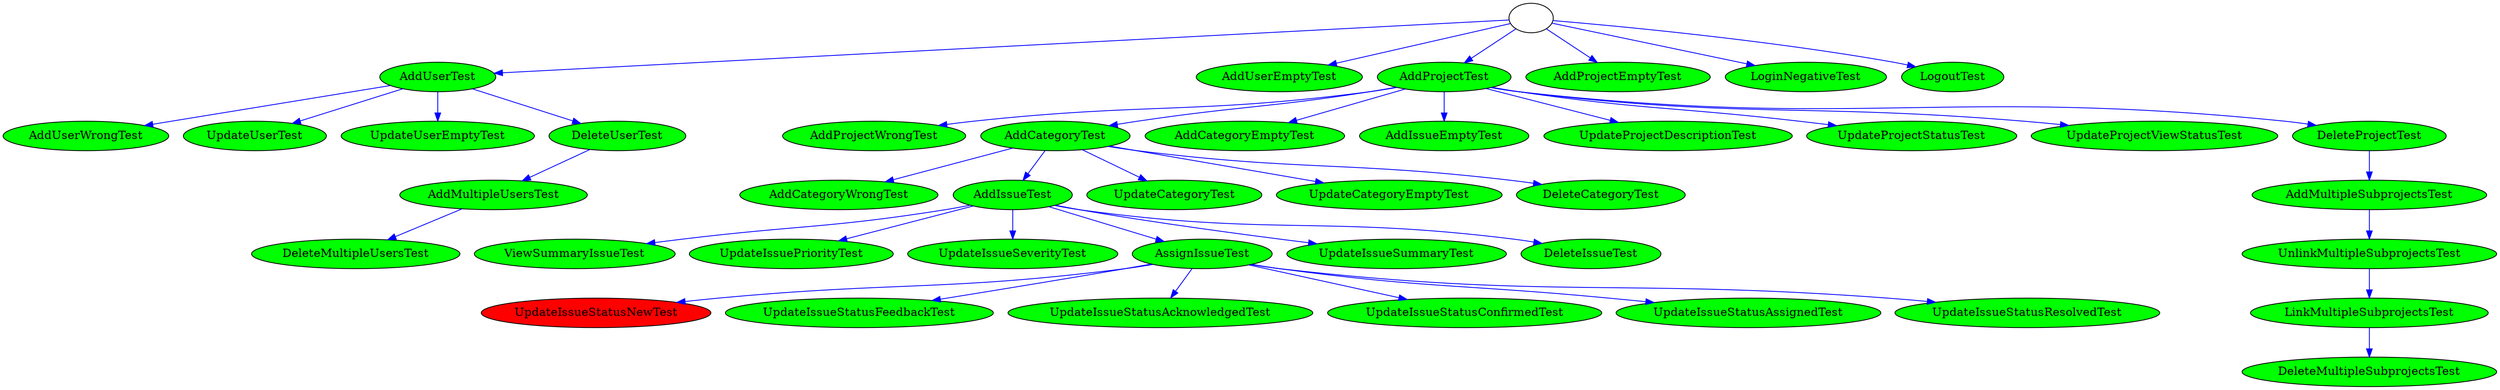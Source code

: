 strict digraph G {
root_925284253 [ label="" color = "black" ];
AddUserTest_1500687265 [ label="AddUserTest"fillcolor="green" style="filled" fontcolor="black" ];
AddUserEmptyTest_816631564 [ label="AddUserEmptyTest"fillcolor="green" style="filled" fontcolor="black" ];
AddProjectTest_1197388394 [ label="AddProjectTest"fillcolor="green" style="filled" fontcolor="black" ];
AddProjectEmptyTest_1438232987 [ label="AddProjectEmptyTest"fillcolor="green" style="filled" fontcolor="black" ];
LoginNegativeTest_308330286 [ label="LoginNegativeTest"fillcolor="green" style="filled" fontcolor="black" ];
LogoutTest_995209981 [ label="LogoutTest"fillcolor="green" style="filled" fontcolor="black" ];
AddUserWrongTest_508251021 [ label="AddUserWrongTest"fillcolor="green" style="filled" fontcolor="black" ];
UpdateUserTest_981193868 [ label="UpdateUserTest"fillcolor="green" style="filled" fontcolor="black" ];
UpdateUserEmptyTest_1166141968 [ label="UpdateUserEmptyTest"fillcolor="green" style="filled" fontcolor="black" ];
DeleteUserTest_744025993 [ label="DeleteUserTest"fillcolor="green" style="filled" fontcolor="black" ];
AddProjectWrongTest_1433151315 [ label="AddProjectWrongTest"fillcolor="green" style="filled" fontcolor="black" ];
AddCategoryTest_470310101 [ label="AddCategoryTest"fillcolor="green" style="filled" fontcolor="black" ];
AddCategoryEmptyTest_1262576930 [ label="AddCategoryEmptyTest"fillcolor="green" style="filled" fontcolor="black" ];
AddIssueEmptyTest_1483970681 [ label="AddIssueEmptyTest"fillcolor="green" style="filled" fontcolor="black" ];
UpdateProjectDescriptionTest_781508690 [ label="UpdateProjectDescriptionTest"fillcolor="green" style="filled" fontcolor="black" ];
UpdateProjectStatusTest_231020039 [ label="UpdateProjectStatusTest"fillcolor="green" style="filled" fontcolor="black" ];
UpdateProjectViewStatusTest_348409195 [ label="UpdateProjectViewStatusTest"fillcolor="green" style="filled" fontcolor="black" ];
DeleteProjectTest_880121547 [ label="DeleteProjectTest"fillcolor="green" style="filled" fontcolor="black" ];
AddMultipleUsersTest_1192431023 [ label="AddMultipleUsersTest"fillcolor="green" style="filled" fontcolor="black" ];
AddCategoryWrongTest_1582092338 [ label="AddCategoryWrongTest"fillcolor="green" style="filled" fontcolor="black" ];
AddIssueTest_1555695894 [ label="AddIssueTest"fillcolor="green" style="filled" fontcolor="black" ];
UpdateCategoryTest_623532021 [ label="UpdateCategoryTest"fillcolor="green" style="filled" fontcolor="black" ];
UpdateCategoryEmptyTest_1041529773 [ label="UpdateCategoryEmptyTest"fillcolor="green" style="filled" fontcolor="black" ];
DeleteCategoryTest_1414492627 [ label="DeleteCategoryTest"fillcolor="green" style="filled" fontcolor="black" ];
AddMultipleSubprojectsTest_1152141601 [ label="AddMultipleSubprojectsTest"fillcolor="green" style="filled" fontcolor="black" ];
DeleteMultipleUsersTest_735374742 [ label="DeleteMultipleUsersTest"fillcolor="green" style="filled" fontcolor="black" ];
ViewSummaryIssueTest_988890860 [ label="ViewSummaryIssueTest"fillcolor="green" style="filled" fontcolor="black" ];
UpdateIssuePriorityTest_196758319 [ label="UpdateIssuePriorityTest"fillcolor="green" style="filled" fontcolor="black" ];
UpdateIssueSeverityTest_667074023 [ label="UpdateIssueSeverityTest"fillcolor="green" style="filled" fontcolor="black" ];
AssignIssueTest_767919175 [ label="AssignIssueTest"fillcolor="green" style="filled" fontcolor="black" ];
UpdateIssueSummaryTest_27528311 [ label="UpdateIssueSummaryTest"fillcolor="green" style="filled" fontcolor="black" ];
DeleteIssueTest_1531284392 [ label="DeleteIssueTest"fillcolor="green" style="filled" fontcolor="black" ];
UnlinkMultipleSubprojectsTest_388451804 [ label="UnlinkMultipleSubprojectsTest"fillcolor="green" style="filled" fontcolor="black" ];
UpdateIssueStatusNewTest_703418536 [ label="UpdateIssueStatusNewTest"fillcolor="red" style="filled" fontcolor="black" ];
UpdateIssueStatusFeedbackTest_1793659792 [ label="UpdateIssueStatusFeedbackTest"fillcolor="green" style="filled" fontcolor="black" ];
UpdateIssueStatusAcknowledgedTest_1592724718 [ label="UpdateIssueStatusAcknowledgedTest"fillcolor="green" style="filled" fontcolor="black" ];
UpdateIssueStatusConfirmedTest_1093865212 [ label="UpdateIssueStatusConfirmedTest"fillcolor="green" style="filled" fontcolor="black" ];
UpdateIssueStatusAssignedTest_897217622 [ label="UpdateIssueStatusAssignedTest"fillcolor="green" style="filled" fontcolor="black" ];
UpdateIssueStatusResolvedTest_251222815 [ label="UpdateIssueStatusResolvedTest"fillcolor="green" style="filled" fontcolor="black" ];
LinkMultipleSubprojectsTest_663506751 [ label="LinkMultipleSubprojectsTest"fillcolor="green" style="filled" fontcolor="black" ];
DeleteMultipleSubprojectsTest_340019224 [ label="DeleteMultipleSubprojectsTest"fillcolor="green" style="filled" fontcolor="black" ];
  root_925284253 -> AddUserTest_1500687265 [ label="" color="blue" ];
  root_925284253 -> AddUserEmptyTest_816631564 [ label="" color="blue" ];
  root_925284253 -> AddProjectTest_1197388394 [ label="" color="blue" ];
  root_925284253 -> AddProjectEmptyTest_1438232987 [ label="" color="blue" ];
  root_925284253 -> LoginNegativeTest_308330286 [ label="" color="blue" ];
  root_925284253 -> LogoutTest_995209981 [ label="" color="blue" ];
  AddUserTest_1500687265 -> AddUserWrongTest_508251021 [ label="" color="blue" ];
  AddUserTest_1500687265 -> UpdateUserTest_981193868 [ label="" color="blue" ];
  AddUserTest_1500687265 -> UpdateUserEmptyTest_1166141968 [ label="" color="blue" ];
  AddUserTest_1500687265 -> DeleteUserTest_744025993 [ label="" color="blue" ];
  AddProjectTest_1197388394 -> AddProjectWrongTest_1433151315 [ label="" color="blue" ];
  AddProjectTest_1197388394 -> AddCategoryTest_470310101 [ label="" color="blue" ];
  AddProjectTest_1197388394 -> AddCategoryEmptyTest_1262576930 [ label="" color="blue" ];
  AddProjectTest_1197388394 -> AddIssueEmptyTest_1483970681 [ label="" color="blue" ];
  AddProjectTest_1197388394 -> UpdateProjectDescriptionTest_781508690 [ label="" color="blue" ];
  AddProjectTest_1197388394 -> UpdateProjectStatusTest_231020039 [ label="" color="blue" ];
  AddProjectTest_1197388394 -> UpdateProjectViewStatusTest_348409195 [ label="" color="blue" ];
  AddProjectTest_1197388394 -> DeleteProjectTest_880121547 [ label="" color="blue" ];
  DeleteUserTest_744025993 -> AddMultipleUsersTest_1192431023 [ label="" color="blue" ];
  AddCategoryTest_470310101 -> AddCategoryWrongTest_1582092338 [ label="" color="blue" ];
  AddCategoryTest_470310101 -> AddIssueTest_1555695894 [ label="" color="blue" ];
  AddCategoryTest_470310101 -> UpdateCategoryTest_623532021 [ label="" color="blue" ];
  AddCategoryTest_470310101 -> UpdateCategoryEmptyTest_1041529773 [ label="" color="blue" ];
  AddCategoryTest_470310101 -> DeleteCategoryTest_1414492627 [ label="" color="blue" ];
  DeleteProjectTest_880121547 -> AddMultipleSubprojectsTest_1152141601 [ label="" color="blue" ];
  AddMultipleUsersTest_1192431023 -> DeleteMultipleUsersTest_735374742 [ label="" color="blue" ];
  AddIssueTest_1555695894 -> ViewSummaryIssueTest_988890860 [ label="" color="blue" ];
  AddIssueTest_1555695894 -> UpdateIssuePriorityTest_196758319 [ label="" color="blue" ];
  AddIssueTest_1555695894 -> UpdateIssueSeverityTest_667074023 [ label="" color="blue" ];
  AddIssueTest_1555695894 -> AssignIssueTest_767919175 [ label="" color="blue" ];
  AddIssueTest_1555695894 -> UpdateIssueSummaryTest_27528311 [ label="" color="blue" ];
  AddIssueTest_1555695894 -> DeleteIssueTest_1531284392 [ label="" color="blue" ];
  AddMultipleSubprojectsTest_1152141601 -> UnlinkMultipleSubprojectsTest_388451804 [ label="" color="blue" ];
  AssignIssueTest_767919175 -> UpdateIssueStatusNewTest_703418536 [ label="" color="blue" ];
  AssignIssueTest_767919175 -> UpdateIssueStatusFeedbackTest_1793659792 [ label="" color="blue" ];
  AssignIssueTest_767919175 -> UpdateIssueStatusAcknowledgedTest_1592724718 [ label="" color="blue" ];
  AssignIssueTest_767919175 -> UpdateIssueStatusConfirmedTest_1093865212 [ label="" color="blue" ];
  AssignIssueTest_767919175 -> UpdateIssueStatusAssignedTest_897217622 [ label="" color="blue" ];
  AssignIssueTest_767919175 -> UpdateIssueStatusResolvedTest_251222815 [ label="" color="blue" ];
  UnlinkMultipleSubprojectsTest_388451804 -> LinkMultipleSubprojectsTest_663506751 [ label="" color="blue" ];
  LinkMultipleSubprojectsTest_663506751 -> DeleteMultipleSubprojectsTest_340019224 [ label="" color="blue" ];
}
